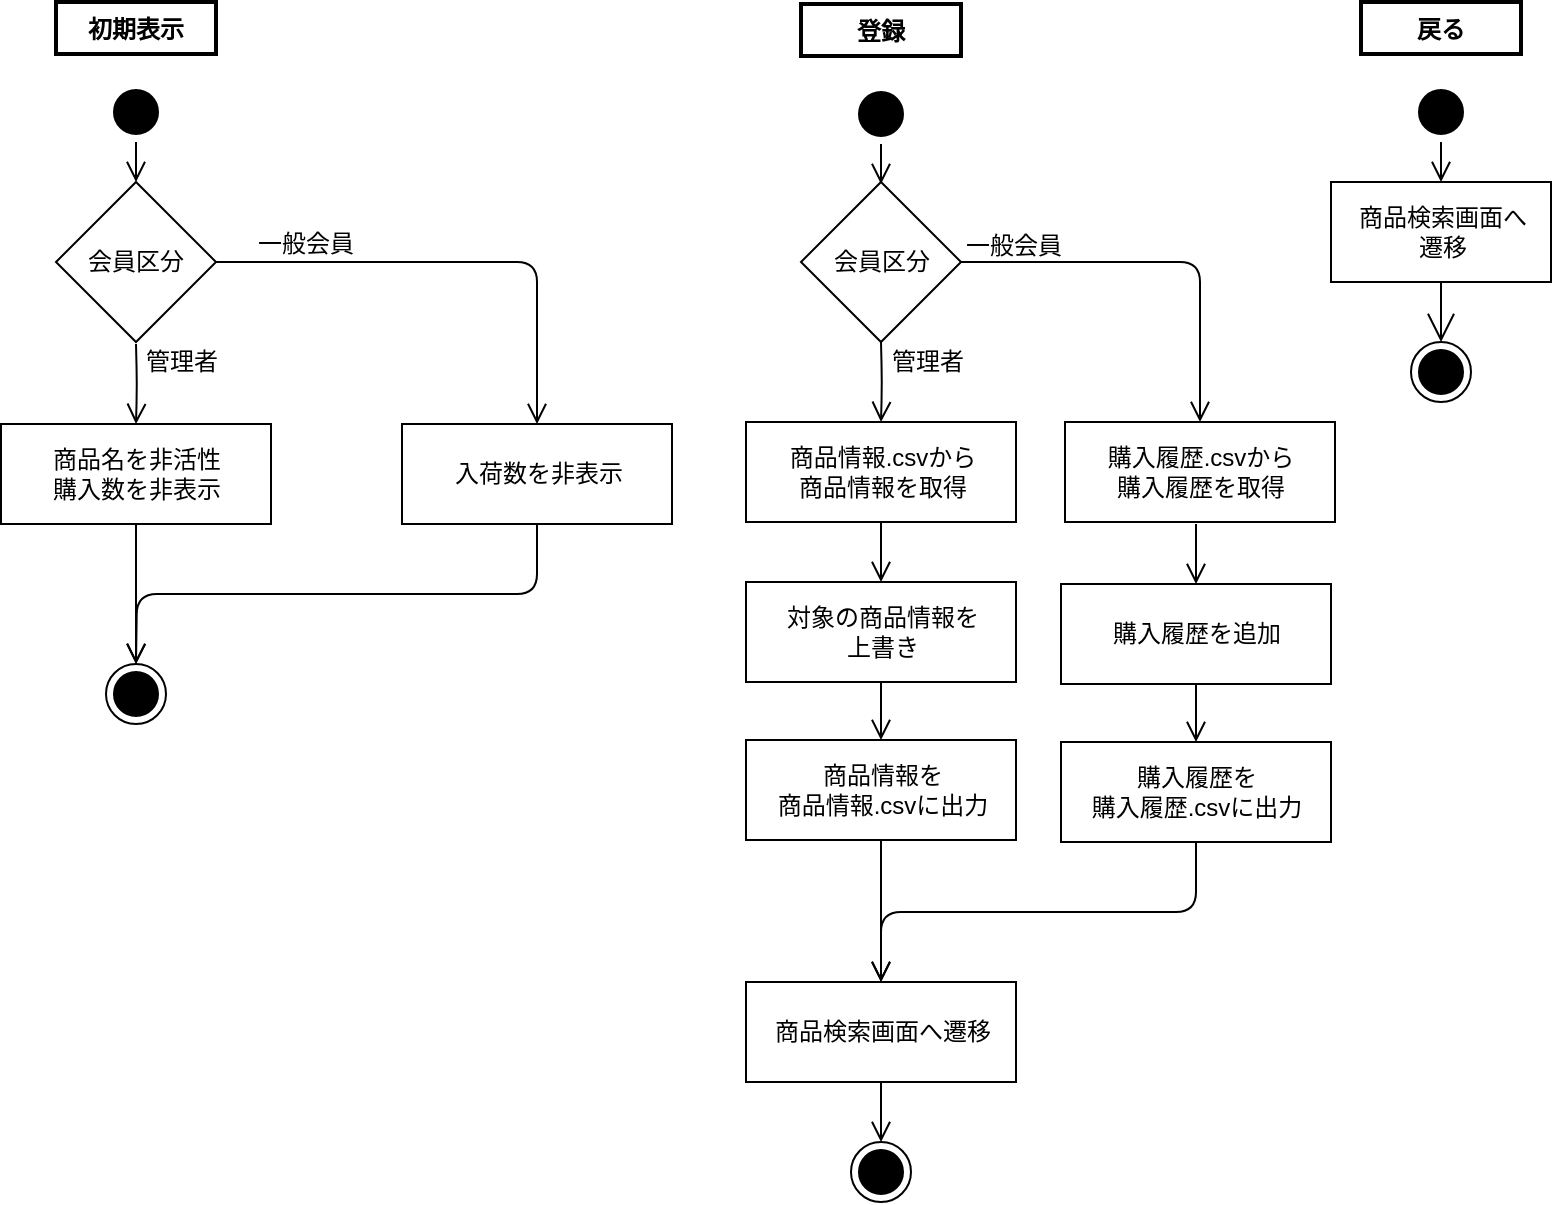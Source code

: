 <mxfile>
    <diagram id="0CyZ9hpLL_LhONk1vg9H" name="ページ1">
        <mxGraphModel dx="1716" dy="1171" grid="1" gridSize="10" guides="1" tooltips="1" connect="1" arrows="1" fold="1" page="1" pageScale="1" pageWidth="827" pageHeight="1169" background="#ffffff" math="0" shadow="0">
            <root>
                <mxCell id="0"/>
                <mxCell id="1" parent="0"/>
                <mxCell id="10" value="登録" style="text;align=center;fontStyle=1;verticalAlign=middle;spacingLeft=3;spacingRight=3;strokeColor=#000000;rotatable=0;points=[[0,0.5],[1,0.5]];portConstraint=eastwest;fontColor=#000000;fillColor=#FFFFFF;strokeWidth=2;" parent="1" vertex="1">
                    <mxGeometry x="452.5" y="31" width="80" height="26" as="geometry"/>
                </mxCell>
                <mxCell id="11" value="" style="ellipse;html=1;shape=startState;fillColor=#000000;strokeColor=#000000;" parent="1" vertex="1">
                    <mxGeometry x="477.5" y="71" width="30" height="30" as="geometry"/>
                </mxCell>
                <mxCell id="18" value="" style="edgeStyle=orthogonalEdgeStyle;html=1;verticalAlign=bottom;endArrow=open;endSize=8;strokeColor=#000000;entryX=0.5;entryY=0;entryDx=0;entryDy=0;exitX=0.5;exitY=1;exitDx=0;exitDy=0;" parent="1" source="11" edge="1">
                    <mxGeometry relative="1" as="geometry">
                        <mxPoint x="492.5" y="121" as="targetPoint"/>
                        <mxPoint x="341.5" y="111" as="sourcePoint"/>
                    </mxGeometry>
                </mxCell>
                <mxCell id="124" value="" style="ellipse;html=1;shape=startState;fillColor=#000000;strokeColor=#000000;" parent="1" vertex="1">
                    <mxGeometry x="757.5" y="70" width="30" height="30" as="geometry"/>
                </mxCell>
                <mxCell id="125" value="" style="edgeStyle=orthogonalEdgeStyle;html=1;verticalAlign=bottom;endArrow=open;endSize=8;strokeColor=#000000;" parent="1" source="124" target="126" edge="1">
                    <mxGeometry relative="1" as="geometry">
                        <mxPoint x="773.5" y="160" as="targetPoint"/>
                    </mxGeometry>
                </mxCell>
                <mxCell id="126" value="商品検索画面へ&lt;br&gt;遷移" style="html=1;fillColor=#FFFFFF;fontColor=#000000;strokeColor=#000000;" parent="1" vertex="1">
                    <mxGeometry x="717.5" y="120" width="110" height="50" as="geometry"/>
                </mxCell>
                <mxCell id="127" value="戻る" style="text;align=center;fontStyle=1;verticalAlign=middle;spacingLeft=3;spacingRight=3;strokeColor=#000000;rotatable=0;points=[[0,0.5],[1,0.5]];portConstraint=eastwest;fontColor=#000000;fillColor=#FFFFFF;strokeWidth=2;" parent="1" vertex="1">
                    <mxGeometry x="732.5" y="30" width="80" height="26" as="geometry"/>
                </mxCell>
                <mxCell id="128" value="" style="ellipse;html=1;shape=endState;fillColor=#000000;strokeColor=#000000;fontColor=#000000;" parent="1" vertex="1">
                    <mxGeometry x="757.5" y="200" width="30" height="30" as="geometry"/>
                </mxCell>
                <mxCell id="129" value="" style="endArrow=open;endFill=1;endSize=12;html=1;strokeColor=#000000;fontColor=#000000;exitX=0.5;exitY=1;exitDx=0;exitDy=0;entryX=0.5;entryY=0;entryDx=0;entryDy=0;" parent="1" source="126" target="128" edge="1">
                    <mxGeometry width="160" relative="1" as="geometry">
                        <mxPoint x="943.5" y="540" as="sourcePoint"/>
                        <mxPoint x="1103.5" y="540" as="targetPoint"/>
                    </mxGeometry>
                </mxCell>
                <mxCell id="130" value="会員区分" style="rhombus;whiteSpace=wrap;html=1;fillColor=#FFFFFF;strokeColor=#000000;fontColor=#000000;" parent="1" vertex="1">
                    <mxGeometry x="452.5" y="120" width="80" height="80" as="geometry"/>
                </mxCell>
                <mxCell id="133" value="" style="edgeStyle=orthogonalEdgeStyle;html=1;verticalAlign=bottom;endArrow=open;endSize=8;strokeColor=#000000;entryX=0.5;entryY=0;entryDx=0;entryDy=0;exitX=1;exitY=0.5;exitDx=0;exitDy=0;" parent="1" source="130" target="139" edge="1">
                    <mxGeometry relative="1" as="geometry">
                        <mxPoint x="333" y="240" as="targetPoint"/>
                        <mxPoint x="502.5" y="90" as="sourcePoint"/>
                    </mxGeometry>
                </mxCell>
                <mxCell id="134" value="一般会員" style="text;html=1;strokeColor=none;fillColor=none;align=center;verticalAlign=middle;whiteSpace=wrap;rounded=0;fontColor=#000000;" parent="1" vertex="1">
                    <mxGeometry x="520" y="141" width="77.5" height="21" as="geometry"/>
                </mxCell>
                <mxCell id="135" value="" style="edgeStyle=orthogonalEdgeStyle;html=1;verticalAlign=bottom;endArrow=open;endSize=8;strokeColor=#000000;" parent="1" target="137" edge="1">
                    <mxGeometry relative="1" as="geometry">
                        <mxPoint x="502.5" y="130" as="targetPoint"/>
                        <mxPoint x="492.5" y="200" as="sourcePoint"/>
                    </mxGeometry>
                </mxCell>
                <mxCell id="136" value="管理者" style="text;html=1;strokeColor=none;fillColor=none;align=center;verticalAlign=middle;whiteSpace=wrap;rounded=0;fontColor=#000000;" parent="1" vertex="1">
                    <mxGeometry x="492.5" y="200" width="46" height="20" as="geometry"/>
                </mxCell>
                <mxCell id="137" value="商品情報.csvから&lt;br&gt;商品情報を取得" style="html=1;fillColor=#FFFFFF;fontColor=#000000;strokeColor=#000000;" parent="1" vertex="1">
                    <mxGeometry x="425" y="240" width="135" height="50" as="geometry"/>
                </mxCell>
                <mxCell id="138" value="" style="edgeStyle=orthogonalEdgeStyle;html=1;verticalAlign=bottom;endArrow=open;endSize=8;strokeColor=#000000;entryX=0.5;entryY=0;entryDx=0;entryDy=0;" parent="1" source="137" edge="1">
                    <mxGeometry relative="1" as="geometry">
                        <mxPoint x="492.5" y="320" as="targetPoint"/>
                        <mxPoint x="343" y="300" as="sourcePoint"/>
                    </mxGeometry>
                </mxCell>
                <mxCell id="139" value="購入履歴.csvから&lt;br&gt;購入履歴を取得" style="html=1;fillColor=#FFFFFF;fontColor=#000000;strokeColor=#000000;" parent="1" vertex="1">
                    <mxGeometry x="584.5" y="240" width="135" height="50" as="geometry"/>
                </mxCell>
                <mxCell id="141" value="初期表示" style="text;align=center;fontStyle=1;verticalAlign=middle;spacingLeft=3;spacingRight=3;strokeColor=#000000;rotatable=0;points=[[0,0.5],[1,0.5]];portConstraint=eastwest;fontColor=#000000;fillColor=#FFFFFF;strokeWidth=2;" parent="1" vertex="1">
                    <mxGeometry x="80" y="30" width="80" height="26" as="geometry"/>
                </mxCell>
                <mxCell id="142" value="" style="ellipse;html=1;shape=startState;fillColor=#000000;strokeColor=#000000;" parent="1" vertex="1">
                    <mxGeometry x="105" y="70" width="30" height="30" as="geometry"/>
                </mxCell>
                <mxCell id="143" value="" style="edgeStyle=orthogonalEdgeStyle;html=1;verticalAlign=bottom;endArrow=open;endSize=8;strokeColor=#000000;entryX=0.5;entryY=0;entryDx=0;entryDy=0;exitX=0.5;exitY=1;exitDx=0;exitDy=0;" parent="1" source="142" edge="1">
                    <mxGeometry relative="1" as="geometry">
                        <mxPoint x="120" y="120" as="targetPoint"/>
                        <mxPoint x="-31" y="110" as="sourcePoint"/>
                    </mxGeometry>
                </mxCell>
                <mxCell id="149" value="会員区分" style="rhombus;whiteSpace=wrap;html=1;fillColor=#FFFFFF;strokeColor=#000000;fontColor=#000000;" parent="1" vertex="1">
                    <mxGeometry x="80" y="120" width="80" height="80" as="geometry"/>
                </mxCell>
                <mxCell id="152" value="" style="edgeStyle=orthogonalEdgeStyle;html=1;verticalAlign=bottom;endArrow=open;endSize=8;strokeColor=#000000;entryX=0.5;entryY=0;entryDx=0;entryDy=0;" parent="1" target="153" edge="1">
                    <mxGeometry relative="1" as="geometry">
                        <mxPoint x="330" y="130" as="targetPoint"/>
                        <mxPoint x="120" y="201" as="sourcePoint"/>
                    </mxGeometry>
                </mxCell>
                <mxCell id="153" value="商品名を非活性&lt;br&gt;購入数を非表示" style="html=1;fillColor=#FFFFFF;fontColor=#000000;strokeColor=#000000;" parent="1" vertex="1">
                    <mxGeometry x="52.5" y="241" width="135" height="50" as="geometry"/>
                </mxCell>
                <mxCell id="154" value="管理者" style="text;html=1;strokeColor=none;fillColor=none;align=center;verticalAlign=middle;whiteSpace=wrap;rounded=0;fontColor=#000000;" parent="1" vertex="1">
                    <mxGeometry x="120" y="200" width="46" height="20" as="geometry"/>
                </mxCell>
                <mxCell id="155" value="入荷数を非表示" style="html=1;fillColor=#FFFFFF;fontColor=#000000;strokeColor=#000000;" parent="1" vertex="1">
                    <mxGeometry x="253" y="241" width="135" height="50" as="geometry"/>
                </mxCell>
                <mxCell id="156" value="一般会員" style="text;html=1;strokeColor=none;fillColor=none;align=center;verticalAlign=middle;whiteSpace=wrap;rounded=0;fontColor=#000000;" parent="1" vertex="1">
                    <mxGeometry x="170" y="141" width="70" height="20" as="geometry"/>
                </mxCell>
                <mxCell id="158" value="" style="edgeStyle=orthogonalEdgeStyle;html=1;verticalAlign=bottom;endArrow=open;endSize=8;strokeColor=#000000;entryX=0.5;entryY=0;entryDx=0;entryDy=0;" parent="1" source="149" target="155" edge="1">
                    <mxGeometry relative="1" as="geometry">
                        <mxPoint x="502.5" y="131" as="targetPoint"/>
                        <mxPoint x="502.5" y="101" as="sourcePoint"/>
                    </mxGeometry>
                </mxCell>
                <mxCell id="159" value="" style="ellipse;html=1;shape=endState;fillColor=#000000;strokeColor=#000000;fontColor=#000000;" parent="1" vertex="1">
                    <mxGeometry x="105" y="361" width="30" height="30" as="geometry"/>
                </mxCell>
                <mxCell id="160" value="" style="edgeStyle=orthogonalEdgeStyle;html=1;verticalAlign=bottom;endArrow=open;endSize=8;strokeColor=#000000;entryX=0.5;entryY=0;entryDx=0;entryDy=0;" parent="1" source="153" target="159" edge="1">
                    <mxGeometry relative="1" as="geometry">
                        <mxPoint x="330.5" y="251" as="targetPoint"/>
                        <mxPoint x="170" y="170" as="sourcePoint"/>
                    </mxGeometry>
                </mxCell>
                <mxCell id="161" value="" style="edgeStyle=orthogonalEdgeStyle;html=1;verticalAlign=bottom;endArrow=open;endSize=8;strokeColor=#000000;exitX=0.5;exitY=1;exitDx=0;exitDy=0;" parent="1" source="155" edge="1">
                    <mxGeometry relative="1" as="geometry">
                        <mxPoint x="120" y="361" as="targetPoint"/>
                        <mxPoint x="180" y="180" as="sourcePoint"/>
                    </mxGeometry>
                </mxCell>
                <mxCell id="162" value="対象の商品情報を&lt;br&gt;上書き" style="html=1;fillColor=#FFFFFF;fontColor=#000000;strokeColor=#000000;" parent="1" vertex="1">
                    <mxGeometry x="425" y="320" width="135" height="50" as="geometry"/>
                </mxCell>
                <mxCell id="163" value="商品情報を&lt;br&gt;商品情報.csvに出力" style="html=1;fillColor=#FFFFFF;fontColor=#000000;strokeColor=#000000;" parent="1" vertex="1">
                    <mxGeometry x="425" y="399" width="135" height="50" as="geometry"/>
                </mxCell>
                <mxCell id="164" value="" style="ellipse;html=1;shape=endState;fillColor=#000000;strokeColor=#000000;fontColor=#000000;" parent="1" vertex="1">
                    <mxGeometry x="477.5" y="600" width="30" height="30" as="geometry"/>
                </mxCell>
                <mxCell id="165" value="" style="edgeStyle=orthogonalEdgeStyle;html=1;verticalAlign=bottom;endArrow=open;endSize=8;strokeColor=#000000;entryX=0.5;entryY=0;entryDx=0;entryDy=0;" parent="1" source="162" target="163" edge="1">
                    <mxGeometry relative="1" as="geometry">
                        <mxPoint x="502.5" y="330" as="targetPoint"/>
                        <mxPoint x="502.5" y="300" as="sourcePoint"/>
                    </mxGeometry>
                </mxCell>
                <mxCell id="166" value="" style="edgeStyle=orthogonalEdgeStyle;html=1;verticalAlign=bottom;endArrow=open;endSize=8;strokeColor=#000000;entryX=0.5;entryY=0;entryDx=0;entryDy=0;" parent="1" source="174" target="164" edge="1">
                    <mxGeometry relative="1" as="geometry">
                        <mxPoint x="512.5" y="340" as="targetPoint"/>
                        <mxPoint x="512.5" y="310" as="sourcePoint"/>
                    </mxGeometry>
                </mxCell>
                <mxCell id="167" value="" style="edgeStyle=orthogonalEdgeStyle;html=1;verticalAlign=bottom;endArrow=open;endSize=8;strokeColor=#000000;entryX=0.5;entryY=0;entryDx=0;entryDy=0;" edge="1" parent="1">
                    <mxGeometry relative="1" as="geometry">
                        <mxPoint x="650" y="321" as="targetPoint"/>
                        <mxPoint x="650" y="291" as="sourcePoint"/>
                    </mxGeometry>
                </mxCell>
                <mxCell id="168" value="購入履歴を追加" style="html=1;fillColor=#FFFFFF;fontColor=#000000;strokeColor=#000000;" vertex="1" parent="1">
                    <mxGeometry x="582.5" y="321" width="135" height="50" as="geometry"/>
                </mxCell>
                <mxCell id="169" value="購入履歴を&lt;br&gt;購入履歴.csvに出力" style="html=1;fillColor=#FFFFFF;fontColor=#000000;strokeColor=#000000;" vertex="1" parent="1">
                    <mxGeometry x="582.5" y="400" width="135" height="50" as="geometry"/>
                </mxCell>
                <mxCell id="171" value="" style="edgeStyle=orthogonalEdgeStyle;html=1;verticalAlign=bottom;endArrow=open;endSize=8;strokeColor=#000000;entryX=0.5;entryY=0;entryDx=0;entryDy=0;" edge="1" parent="1" source="168" target="169">
                    <mxGeometry relative="1" as="geometry">
                        <mxPoint x="660" y="331" as="targetPoint"/>
                        <mxPoint x="660" y="301" as="sourcePoint"/>
                    </mxGeometry>
                </mxCell>
                <mxCell id="172" value="" style="edgeStyle=orthogonalEdgeStyle;html=1;verticalAlign=bottom;endArrow=open;endSize=8;strokeColor=#000000;exitX=0.5;exitY=1;exitDx=0;exitDy=0;" edge="1" parent="1" source="169" target="174">
                    <mxGeometry relative="1" as="geometry">
                        <mxPoint x="650" y="481" as="targetPoint"/>
                        <mxPoint x="600" y="500" as="sourcePoint"/>
                    </mxGeometry>
                </mxCell>
                <mxCell id="174" value="商品検索画面へ遷移" style="html=1;fillColor=#FFFFFF;fontColor=#000000;strokeColor=#000000;" vertex="1" parent="1">
                    <mxGeometry x="425" y="520" width="135" height="50" as="geometry"/>
                </mxCell>
                <mxCell id="175" value="" style="edgeStyle=orthogonalEdgeStyle;html=1;verticalAlign=bottom;endArrow=open;endSize=8;strokeColor=#000000;entryX=0.5;entryY=0;entryDx=0;entryDy=0;" edge="1" parent="1" source="163" target="174">
                    <mxGeometry relative="1" as="geometry">
                        <mxPoint x="502.5" y="530" as="targetPoint"/>
                        <mxPoint x="660" y="460" as="sourcePoint"/>
                    </mxGeometry>
                </mxCell>
            </root>
        </mxGraphModel>
    </diagram>
</mxfile>
